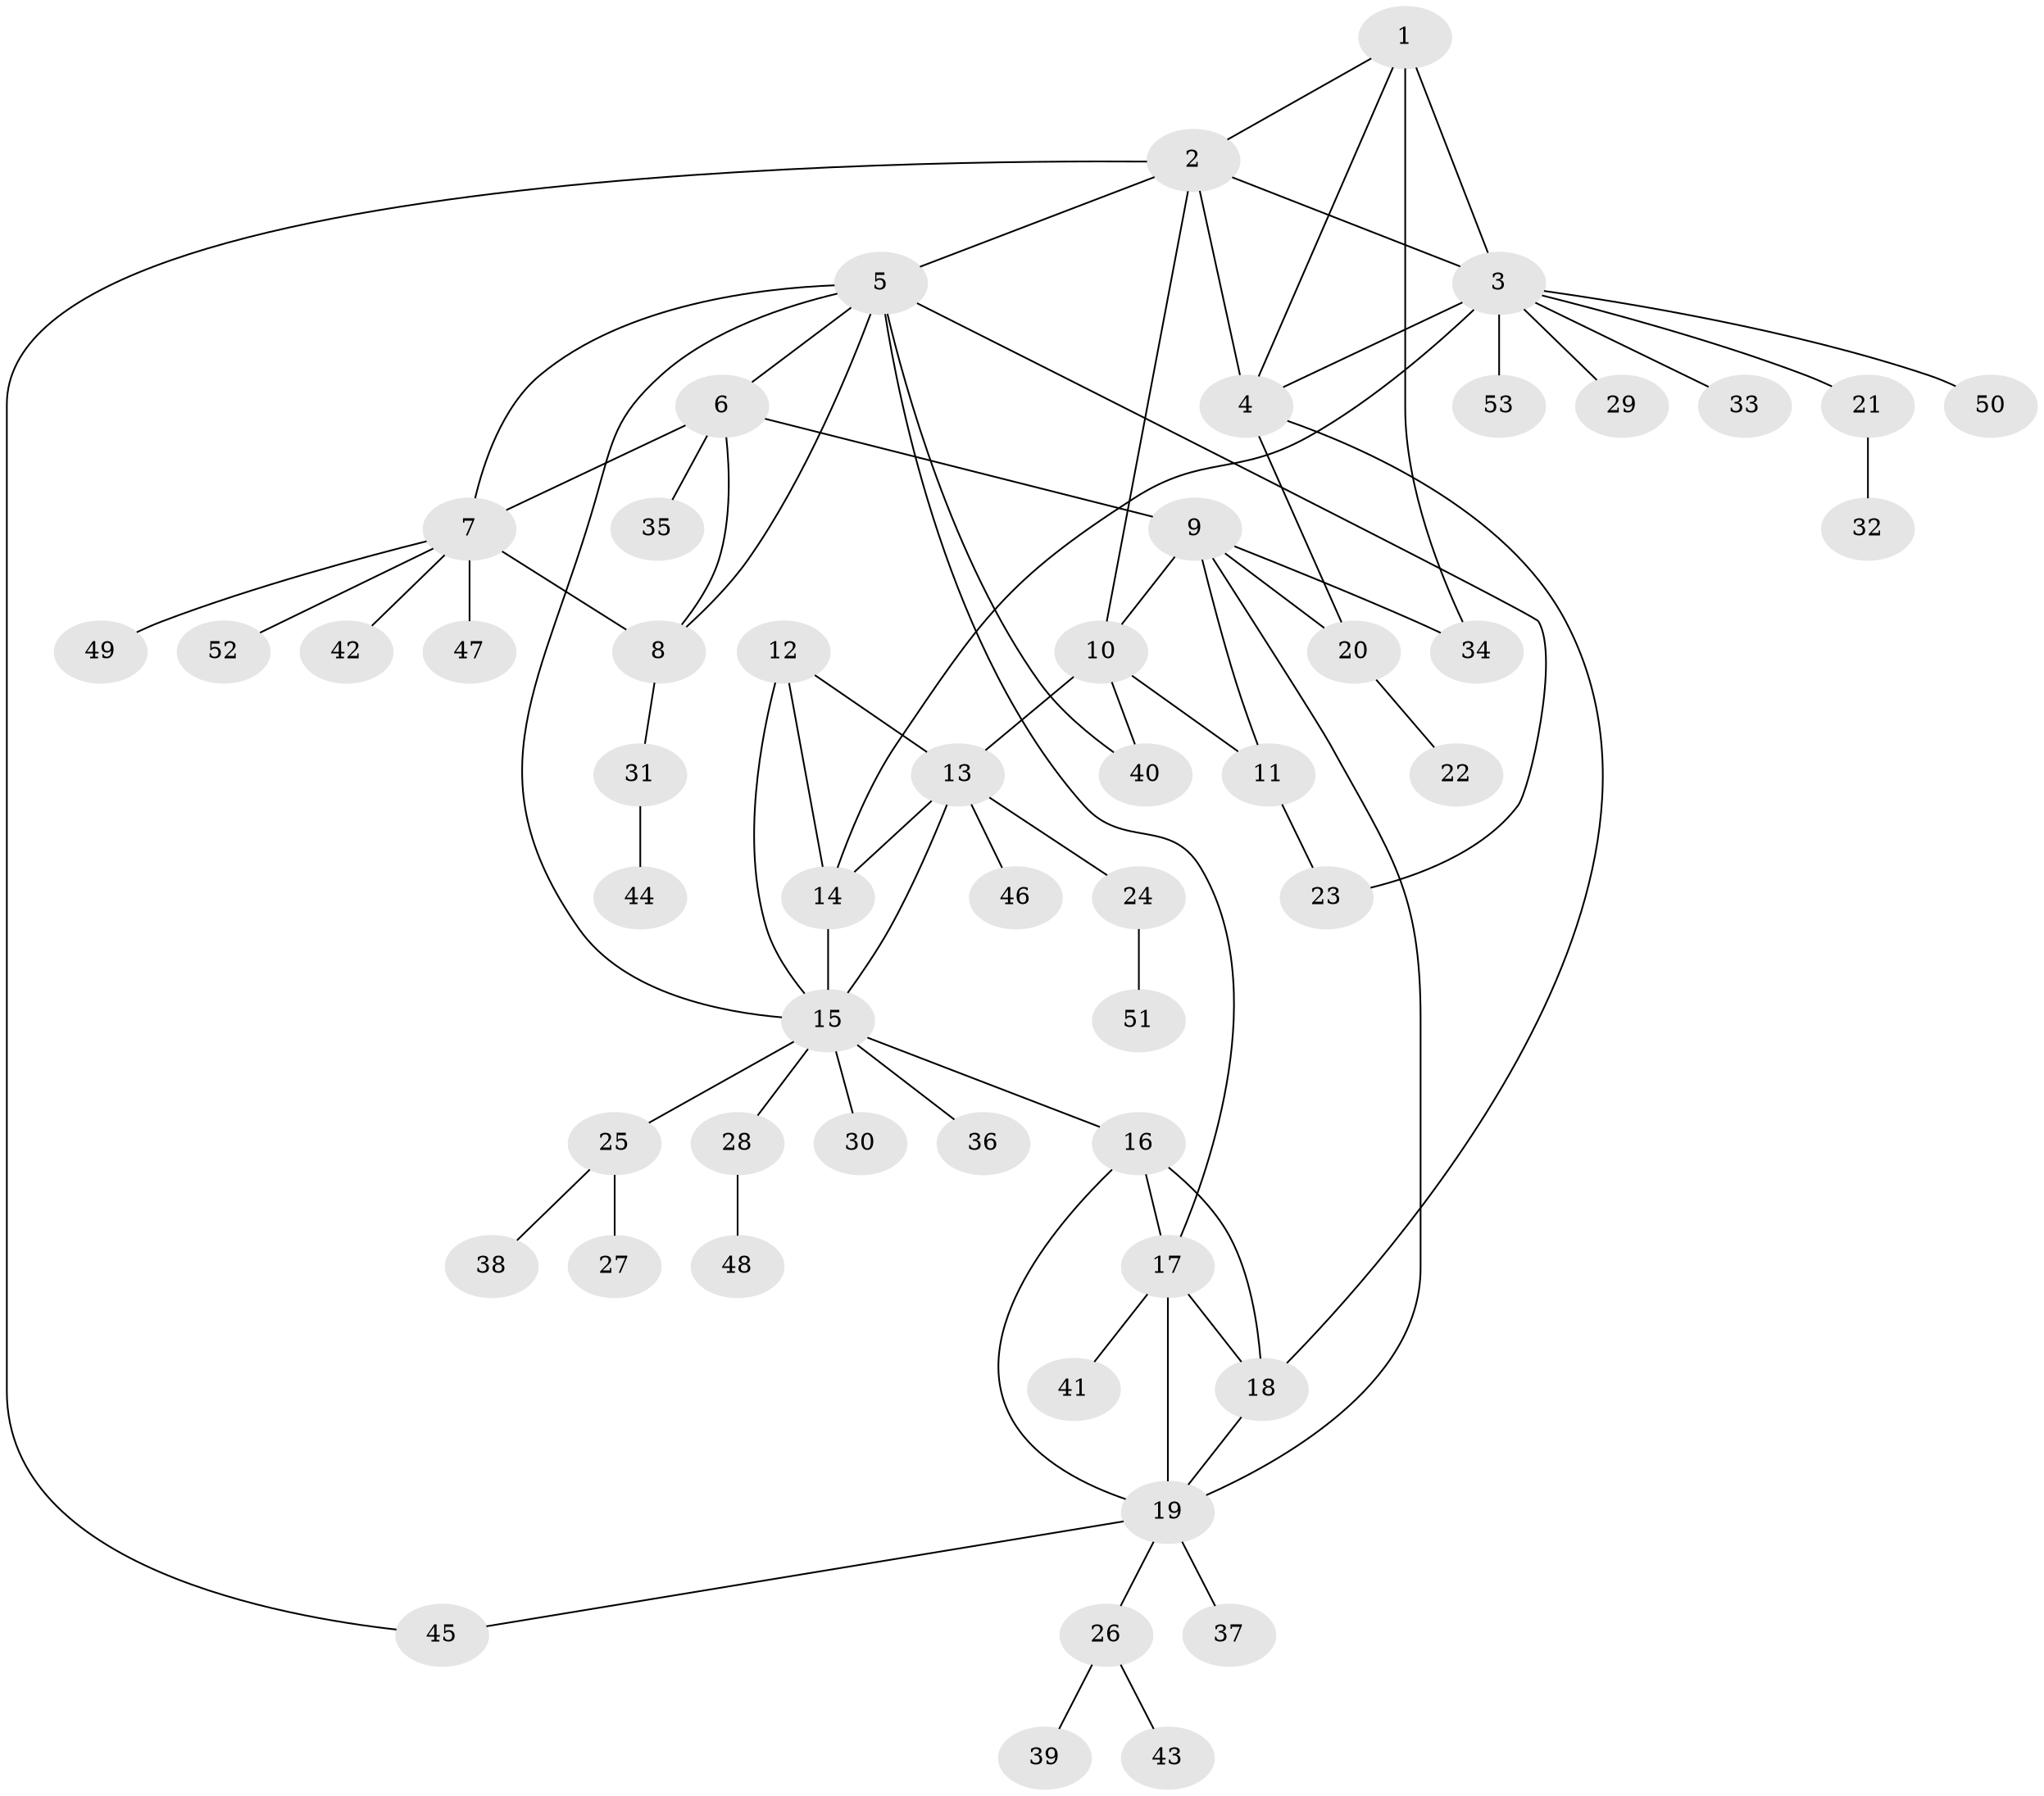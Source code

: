 // original degree distribution, {8: 0.045454545454545456, 7: 0.03409090909090909, 11: 0.011363636363636364, 6: 0.03409090909090909, 9: 0.011363636363636364, 5: 0.056818181818181816, 4: 0.045454545454545456, 10: 0.011363636363636364, 1: 0.5454545454545454, 2: 0.18181818181818182, 3: 0.022727272727272728}
// Generated by graph-tools (version 1.1) at 2025/52/03/04/25 22:52:36]
// undirected, 53 vertices, 76 edges
graph export_dot {
  node [color=gray90,style=filled];
  1;
  2;
  3;
  4;
  5;
  6;
  7;
  8;
  9;
  10;
  11;
  12;
  13;
  14;
  15;
  16;
  17;
  18;
  19;
  20;
  21;
  22;
  23;
  24;
  25;
  26;
  27;
  28;
  29;
  30;
  31;
  32;
  33;
  34;
  35;
  36;
  37;
  38;
  39;
  40;
  41;
  42;
  43;
  44;
  45;
  46;
  47;
  48;
  49;
  50;
  51;
  52;
  53;
  1 -- 2 [weight=1.0];
  1 -- 3 [weight=1.0];
  1 -- 4 [weight=1.0];
  1 -- 34 [weight=4.0];
  2 -- 3 [weight=1.0];
  2 -- 4 [weight=1.0];
  2 -- 5 [weight=1.0];
  2 -- 10 [weight=1.0];
  2 -- 45 [weight=1.0];
  3 -- 4 [weight=1.0];
  3 -- 14 [weight=2.0];
  3 -- 21 [weight=1.0];
  3 -- 29 [weight=1.0];
  3 -- 33 [weight=1.0];
  3 -- 50 [weight=1.0];
  3 -- 53 [weight=1.0];
  4 -- 18 [weight=1.0];
  4 -- 20 [weight=1.0];
  5 -- 6 [weight=1.0];
  5 -- 7 [weight=1.0];
  5 -- 8 [weight=1.0];
  5 -- 15 [weight=1.0];
  5 -- 17 [weight=1.0];
  5 -- 23 [weight=1.0];
  5 -- 40 [weight=1.0];
  6 -- 7 [weight=1.0];
  6 -- 8 [weight=1.0];
  6 -- 9 [weight=1.0];
  6 -- 35 [weight=1.0];
  7 -- 8 [weight=1.0];
  7 -- 42 [weight=1.0];
  7 -- 47 [weight=1.0];
  7 -- 49 [weight=1.0];
  7 -- 52 [weight=1.0];
  8 -- 31 [weight=1.0];
  9 -- 10 [weight=2.0];
  9 -- 11 [weight=5.0];
  9 -- 19 [weight=1.0];
  9 -- 20 [weight=1.0];
  9 -- 34 [weight=1.0];
  10 -- 11 [weight=1.0];
  10 -- 13 [weight=1.0];
  10 -- 40 [weight=1.0];
  11 -- 23 [weight=1.0];
  12 -- 13 [weight=1.0];
  12 -- 14 [weight=1.0];
  12 -- 15 [weight=1.0];
  13 -- 14 [weight=1.0];
  13 -- 15 [weight=1.0];
  13 -- 24 [weight=1.0];
  13 -- 46 [weight=1.0];
  14 -- 15 [weight=1.0];
  15 -- 16 [weight=1.0];
  15 -- 25 [weight=1.0];
  15 -- 28 [weight=1.0];
  15 -- 30 [weight=1.0];
  15 -- 36 [weight=1.0];
  16 -- 17 [weight=1.0];
  16 -- 18 [weight=2.0];
  16 -- 19 [weight=1.0];
  17 -- 18 [weight=1.0];
  17 -- 19 [weight=1.0];
  17 -- 41 [weight=1.0];
  18 -- 19 [weight=1.0];
  19 -- 26 [weight=1.0];
  19 -- 37 [weight=1.0];
  19 -- 45 [weight=1.0];
  20 -- 22 [weight=1.0];
  21 -- 32 [weight=1.0];
  24 -- 51 [weight=1.0];
  25 -- 27 [weight=1.0];
  25 -- 38 [weight=1.0];
  26 -- 39 [weight=1.0];
  26 -- 43 [weight=1.0];
  28 -- 48 [weight=1.0];
  31 -- 44 [weight=1.0];
}
